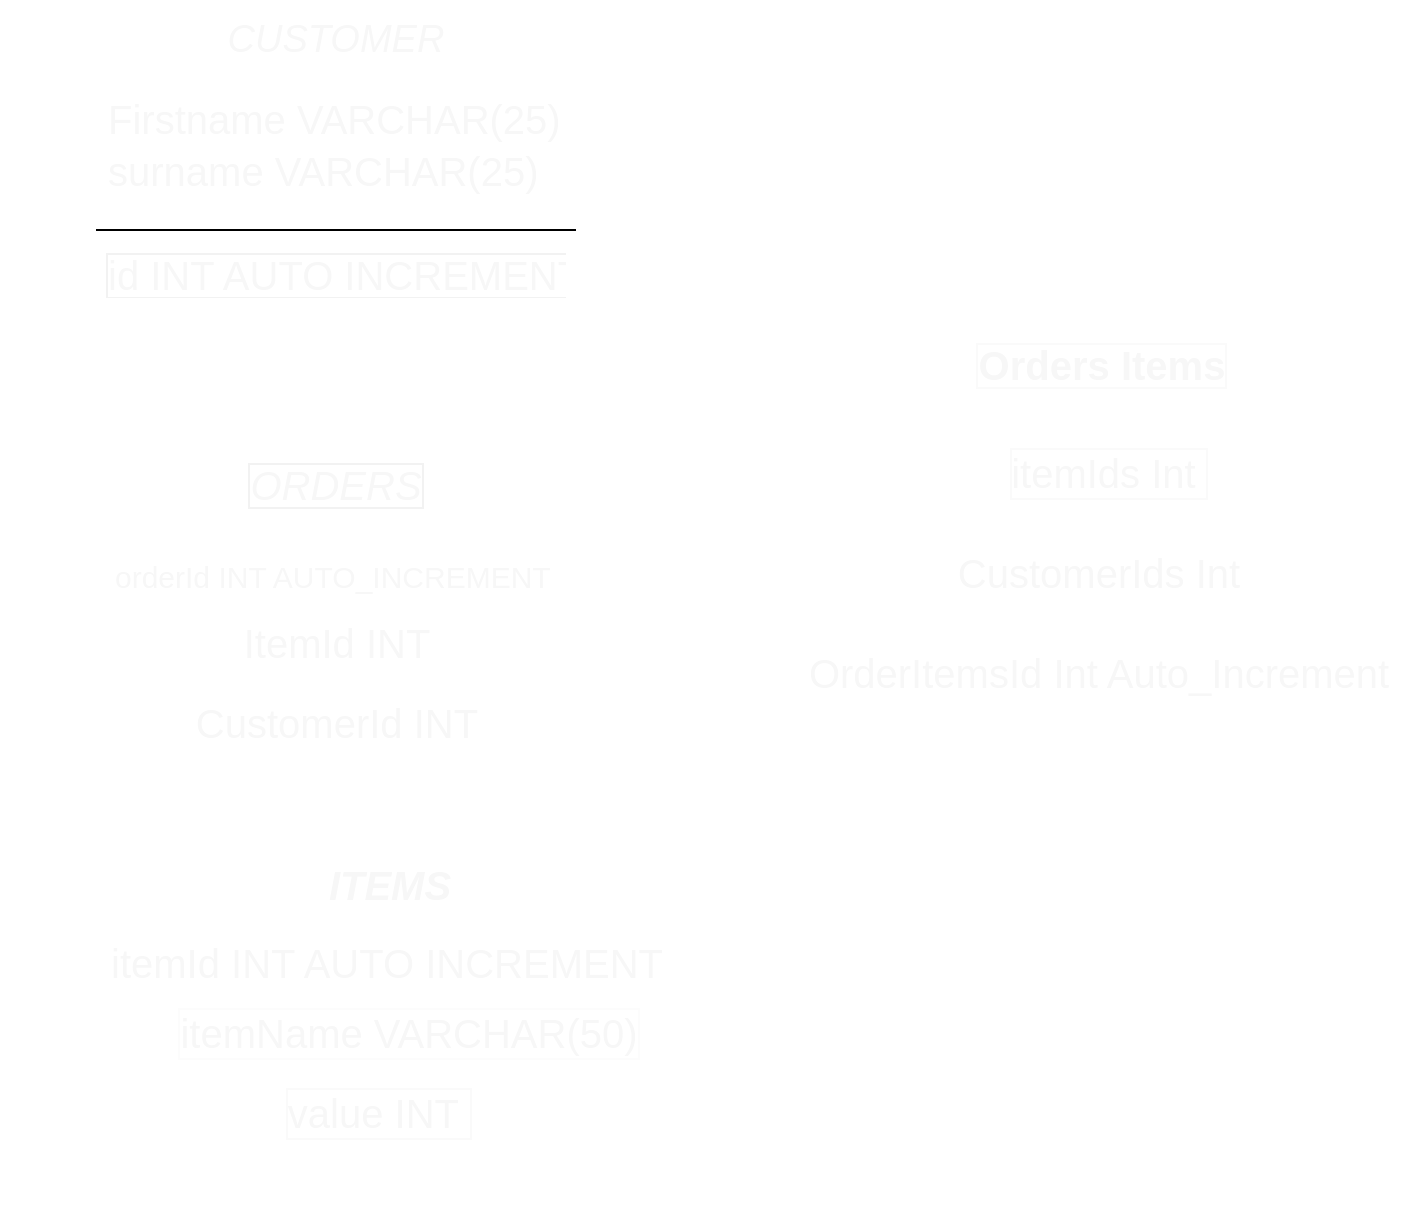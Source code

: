 <mxfile version="15.5.8" type="device"><diagram id="C5RBs43oDa-KdzZeNtuy" name="Page-1"><mxGraphModel dx="1038" dy="579" grid="1" gridSize="10" guides="1" tooltips="1" connect="1" arrows="1" fold="1" page="1" pageScale="1" pageWidth="827" pageHeight="1169" math="0" shadow="0"><root><mxCell id="WIyWlLk6GJQsqaUBKTNV-0"/><mxCell id="WIyWlLk6GJQsqaUBKTNV-1" parent="WIyWlLk6GJQsqaUBKTNV-0"/><mxCell id="OzoqTQq6KyAWTh3wTXoi-25" style="edgeStyle=orthogonalEdgeStyle;rounded=0;orthogonalLoop=1;jettySize=auto;html=1;fontSize=20;fontColor=#F7F7F7;strokeColor=#FFFFFF;" parent="WIyWlLk6GJQsqaUBKTNV-1" source="OzoqTQq6KyAWTh3wTXoi-2" edge="1"><mxGeometry relative="1" as="geometry"><mxPoint x="430" y="290" as="targetPoint"/></mxGeometry></mxCell><mxCell id="OzoqTQq6KyAWTh3wTXoi-2" value="ORDERS" style="swimlane;labelBorderColor=#F2F2F2;fontSize=20;fontStyle=2;startSize=40;fontColor=#F7F7F7;strokeColor=#FFFFFF;" parent="WIyWlLk6GJQsqaUBKTNV-1" vertex="1"><mxGeometry x="80" y="280" width="240" height="160" as="geometry"/></mxCell><mxCell id="OzoqTQq6KyAWTh3wTXoi-3" value="&lt;font style=&quot;font-size: 15px&quot;&gt;orderId INT AUTO_INCREMENT&amp;nbsp;&lt;/font&gt;" style="text;html=1;align=center;verticalAlign=middle;resizable=0;points=[];autosize=1;strokeColor=none;fillColor=none;fontSize=20;labelBorderColor=#FFFFFF;fontColor=#F7F7F7;" parent="OzoqTQq6KyAWTh3wTXoi-2" vertex="1"><mxGeometry y="50" width="240" height="30" as="geometry"/></mxCell><mxCell id="OzoqTQq6KyAWTh3wTXoi-4" value="ItemId INT" style="text;html=1;align=center;verticalAlign=middle;resizable=0;points=[];autosize=1;strokeColor=none;fillColor=none;fontSize=20;labelBorderColor=#FFFFFF;fontColor=#F7F7F7;" parent="OzoqTQq6KyAWTh3wTXoi-2" vertex="1"><mxGeometry x="65" y="85" width="110" height="30" as="geometry"/></mxCell><mxCell id="OzoqTQq6KyAWTh3wTXoi-15" value="CustomerId INT" style="text;html=1;align=center;verticalAlign=middle;resizable=0;points=[];autosize=1;strokeColor=none;fillColor=none;fontSize=20;labelBorderColor=#FFFFFF;fontColor=#F7F7F7;" parent="OzoqTQq6KyAWTh3wTXoi-2" vertex="1"><mxGeometry x="40" y="125" width="160" height="30" as="geometry"/></mxCell><mxCell id="OzoqTQq6KyAWTh3wTXoi-23" style="edgeStyle=orthogonalEdgeStyle;rounded=0;orthogonalLoop=1;jettySize=auto;html=1;entryX=-0.003;entryY=0.4;entryDx=0;entryDy=0;entryPerimeter=0;fontSize=20;fontColor=#F7F7F7;strokeColor=#FFFFFF;" parent="WIyWlLk6GJQsqaUBKTNV-1" source="zkfFHV4jXpPFQw0GAbJ--0" target="OzoqTQq6KyAWTh3wTXoi-13" edge="1"><mxGeometry relative="1" as="geometry"/></mxCell><mxCell id="zkfFHV4jXpPFQw0GAbJ--0" value="CUSTOMER" style="swimlane;fontStyle=2;align=center;verticalAlign=top;childLayout=stackLayout;horizontal=1;startSize=40;horizontalStack=0;resizeParent=1;resizeLast=0;collapsible=1;marginBottom=0;rounded=0;shadow=0;strokeWidth=1;fontSize=19;labelBorderColor=#FFFFFF;fontColor=#F7F7F7;strokeColor=#FFFFFF;" parent="WIyWlLk6GJQsqaUBKTNV-1" vertex="1"><mxGeometry x="80" y="60" width="240" height="170" as="geometry"><mxRectangle x="220" y="120" width="160" height="26" as="alternateBounds"/></mxGeometry></mxCell><mxCell id="zkfFHV4jXpPFQw0GAbJ--1" value="Firstname VARCHAR(25)" style="text;align=left;verticalAlign=top;spacingLeft=4;spacingRight=4;overflow=hidden;rotatable=0;points=[[0,0.5],[1,0.5]];portConstraint=eastwest;labelBorderColor=#FFFFFF;fontSize=20;fontColor=#F7F7F7;" parent="zkfFHV4jXpPFQw0GAbJ--0" vertex="1"><mxGeometry y="40" width="240" height="26" as="geometry"/></mxCell><mxCell id="zkfFHV4jXpPFQw0GAbJ--2" value="surname VARCHAR(25)" style="text;align=left;verticalAlign=top;spacingLeft=4;spacingRight=4;overflow=hidden;rotatable=0;points=[[0,0.5],[1,0.5]];portConstraint=eastwest;rounded=0;shadow=0;html=0;labelBorderColor=#FFFFFF;fontSize=20;fontColor=#F7F7F7;" parent="zkfFHV4jXpPFQw0GAbJ--0" vertex="1"><mxGeometry y="66" width="240" height="44" as="geometry"/></mxCell><mxCell id="zkfFHV4jXpPFQw0GAbJ--4" value="" style="line;html=1;strokeWidth=1;align=left;verticalAlign=middle;spacingTop=-1;spacingLeft=3;spacingRight=3;rotatable=0;labelPosition=right;points=[];portConstraint=eastwest;fontColor=#F7F7F7;" parent="zkfFHV4jXpPFQw0GAbJ--0" vertex="1"><mxGeometry y="110" width="240" height="8" as="geometry"/></mxCell><mxCell id="zkfFHV4jXpPFQw0GAbJ--3" value="id INT AUTO INCREMENT" style="text;align=left;verticalAlign=top;spacingLeft=4;spacingRight=4;overflow=hidden;rotatable=0;points=[[0,0.5],[1,0.5]];portConstraint=eastwest;rounded=0;shadow=0;html=0;labelBorderColor=#F2F2F2;fontSize=20;fontColor=#F7F7F7;" parent="zkfFHV4jXpPFQw0GAbJ--0" vertex="1"><mxGeometry y="118" width="240" height="26" as="geometry"/></mxCell><mxCell id="OzoqTQq6KyAWTh3wTXoi-19" style="edgeStyle=orthogonalEdgeStyle;rounded=0;orthogonalLoop=1;jettySize=auto;html=1;fontSize=20;fontColor=#F7F7F7;strokeColor=#FFFFFF;" parent="WIyWlLk6GJQsqaUBKTNV-1" source="OzoqTQq6KyAWTh3wTXoi-6" edge="1"><mxGeometry relative="1" as="geometry"><mxPoint x="80" y="380" as="targetPoint"/><Array as="points"><mxPoint x="40" y="570"/><mxPoint x="40" y="380"/></Array></mxGeometry></mxCell><mxCell id="OzoqTQq6KyAWTh3wTXoi-22" style="edgeStyle=orthogonalEdgeStyle;rounded=0;orthogonalLoop=1;jettySize=auto;html=1;entryX=0;entryY=0.5;entryDx=0;entryDy=0;fontSize=20;fontColor=#F7F7F7;strokeColor=#FFFFFF;" parent="WIyWlLk6GJQsqaUBKTNV-1" source="OzoqTQq6KyAWTh3wTXoi-6" target="OzoqTQq6KyAWTh3wTXoi-10" edge="1"><mxGeometry relative="1" as="geometry"/></mxCell><mxCell id="OzoqTQq6KyAWTh3wTXoi-6" value="ITEMS" style="swimlane;labelBorderColor=#FFFFFF;fontSize=20;fontStyle=3;startSize=40;fontColor=#F7F7F7;strokeColor=#FFFFFF;" parent="WIyWlLk6GJQsqaUBKTNV-1" vertex="1"><mxGeometry x="80" y="480" width="294" height="180" as="geometry"/></mxCell><mxCell id="OzoqTQq6KyAWTh3wTXoi-7" value="itemId INT AUTO INCREMENT" style="text;html=1;align=center;verticalAlign=middle;resizable=0;points=[];autosize=1;strokeColor=none;fillColor=none;fontSize=20;labelBorderColor=#FFFFFF;fontColor=#F7F7F7;" parent="OzoqTQq6KyAWTh3wTXoi-6" vertex="1"><mxGeometry y="45" width="290" height="30" as="geometry"/></mxCell><mxCell id="OzoqTQq6KyAWTh3wTXoi-9" value="value INT&amp;nbsp;" style="text;html=1;align=center;verticalAlign=middle;resizable=0;points=[];autosize=1;strokeColor=none;fillColor=none;fontSize=20;labelBorderColor=#FAFAFA;labelBackgroundColor=none;fontColor=#F7F7F7;" parent="OzoqTQq6KyAWTh3wTXoi-6" vertex="1"><mxGeometry x="86" y="120" width="110" height="30" as="geometry"/></mxCell><mxCell id="OzoqTQq6KyAWTh3wTXoi-8" value="itemName VARCHAR(50)" style="text;html=1;align=center;verticalAlign=middle;resizable=0;points=[];autosize=1;strokeColor=none;fillColor=none;fontSize=20;labelBorderColor=#FCFCFC;fontColor=#F7F7F7;" parent="OzoqTQq6KyAWTh3wTXoi-6" vertex="1"><mxGeometry x="36" y="80" width="240" height="30" as="geometry"/></mxCell><mxCell id="OzoqTQq6KyAWTh3wTXoi-10" value="Orders Items" style="swimlane;labelBackgroundColor=none;labelBorderColor=#FAFAFA;fontSize=20;startSize=40;fontColor=#F7F7F7;strokeColor=#FFFFFF;" parent="WIyWlLk6GJQsqaUBKTNV-1" vertex="1"><mxGeometry x="430" y="220" width="306" height="200" as="geometry"/></mxCell><mxCell id="OzoqTQq6KyAWTh3wTXoi-11" value="itemIds Int&amp;nbsp;" style="text;html=1;align=center;verticalAlign=middle;resizable=0;points=[];autosize=1;strokeColor=none;fillColor=none;fontSize=20;labelBorderColor=#FAFAFA;fontColor=#F7F7F7;" parent="OzoqTQq6KyAWTh3wTXoi-10" vertex="1"><mxGeometry x="100.5" y="60" width="110" height="30" as="geometry"/></mxCell><mxCell id="OzoqTQq6KyAWTh3wTXoi-12" value="CustomerIds Int" style="text;html=1;align=center;verticalAlign=middle;resizable=0;points=[];autosize=1;strokeColor=none;fillColor=none;fontSize=20;labelBorderColor=#FFFFFF;labelBackgroundColor=default;fontColor=#F7F7F7;" parent="OzoqTQq6KyAWTh3wTXoi-10" vertex="1"><mxGeometry x="70.5" y="110" width="160" height="30" as="geometry"/></mxCell><mxCell id="OzoqTQq6KyAWTh3wTXoi-13" value="OrderItemsId Int Auto_Increment" style="text;html=1;align=center;verticalAlign=middle;resizable=0;points=[];autosize=1;strokeColor=none;fillColor=none;fontSize=20;labelBorderColor=#FFFFFF;fontColor=#F7F7F7;" parent="OzoqTQq6KyAWTh3wTXoi-10" vertex="1"><mxGeometry x="-4" y="160" width="310" height="30" as="geometry"/></mxCell><mxCell id="OzoqTQq6KyAWTh3wTXoi-24" style="edgeStyle=orthogonalEdgeStyle;rounded=0;orthogonalLoop=1;jettySize=auto;html=1;entryX=0;entryY=0.75;entryDx=0;entryDy=0;fontSize=20;fontColor=#F7F7F7;strokeColor=#FFFFFF;" parent="WIyWlLk6GJQsqaUBKTNV-1" source="zkfFHV4jXpPFQw0GAbJ--2" target="OzoqTQq6KyAWTh3wTXoi-2" edge="1"><mxGeometry relative="1" as="geometry"/></mxCell></root></mxGraphModel></diagram></mxfile>